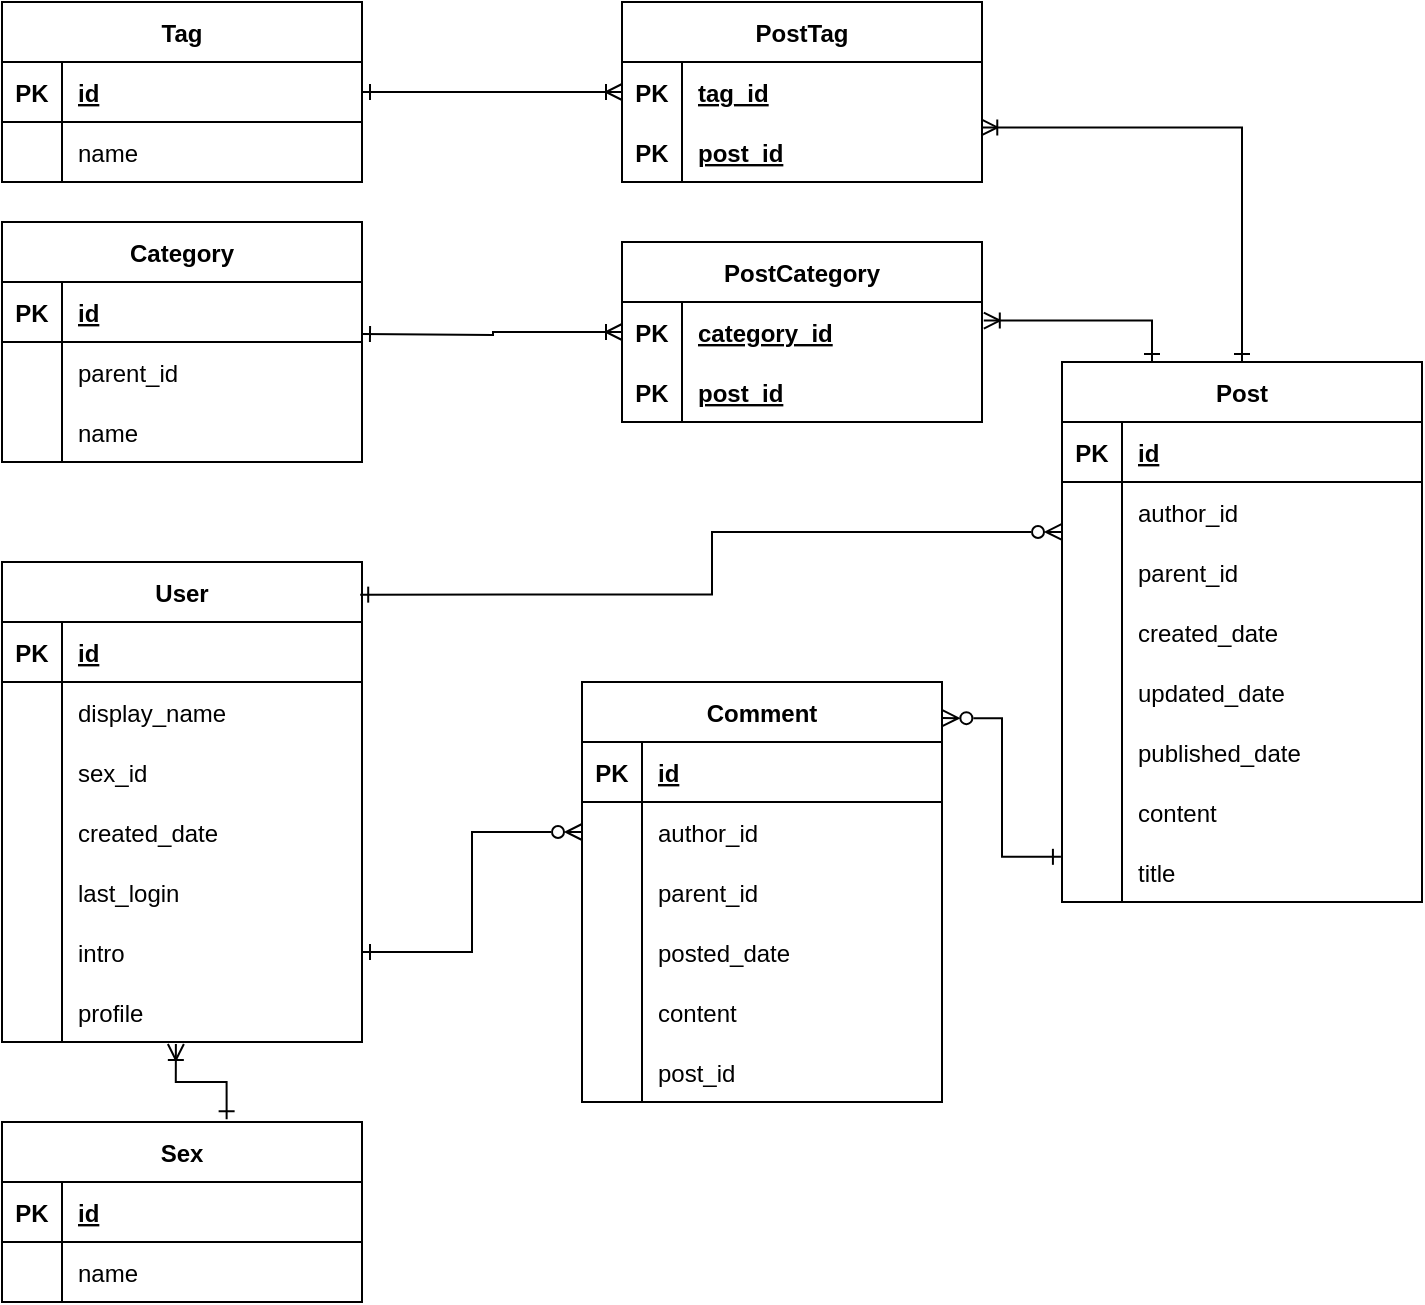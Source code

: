 <mxfile version="20.8.23" type="device"><diagram id="R2lEEEUBdFMjLlhIrx00" name="Page-1"><mxGraphModel dx="989" dy="531" grid="1" gridSize="10" guides="1" tooltips="1" connect="1" arrows="1" fold="1" page="1" pageScale="1" pageWidth="850" pageHeight="1100" math="0" shadow="0" extFonts="Permanent Marker^https://fonts.googleapis.com/css?family=Permanent+Marker"><root><mxCell id="0"/><mxCell id="1" parent="0"/><mxCell id="n0wSRsj2LzwgYbTyOj34-1" value="User" style="shape=table;startSize=30;container=1;collapsible=1;childLayout=tableLayout;fixedRows=1;rowLines=0;fontStyle=1;align=center;resizeLast=1;" parent="1" vertex="1"><mxGeometry x="60" y="420" width="180" height="240" as="geometry"/></mxCell><mxCell id="n0wSRsj2LzwgYbTyOj34-2" value="" style="shape=tableRow;horizontal=0;startSize=0;swimlaneHead=0;swimlaneBody=0;fillColor=none;collapsible=0;dropTarget=0;points=[[0,0.5],[1,0.5]];portConstraint=eastwest;top=0;left=0;right=0;bottom=1;" parent="n0wSRsj2LzwgYbTyOj34-1" vertex="1"><mxGeometry y="30" width="180" height="30" as="geometry"/></mxCell><mxCell id="n0wSRsj2LzwgYbTyOj34-3" value="PK" style="shape=partialRectangle;connectable=0;fillColor=none;top=0;left=0;bottom=0;right=0;fontStyle=1;overflow=hidden;" parent="n0wSRsj2LzwgYbTyOj34-2" vertex="1"><mxGeometry width="30" height="30" as="geometry"><mxRectangle width="30" height="30" as="alternateBounds"/></mxGeometry></mxCell><mxCell id="n0wSRsj2LzwgYbTyOj34-4" value="id" style="shape=partialRectangle;connectable=0;fillColor=none;top=0;left=0;bottom=0;right=0;align=left;spacingLeft=6;fontStyle=5;overflow=hidden;" parent="n0wSRsj2LzwgYbTyOj34-2" vertex="1"><mxGeometry x="30" width="150" height="30" as="geometry"><mxRectangle width="150" height="30" as="alternateBounds"/></mxGeometry></mxCell><mxCell id="n0wSRsj2LzwgYbTyOj34-5" value="" style="shape=tableRow;horizontal=0;startSize=0;swimlaneHead=0;swimlaneBody=0;fillColor=none;collapsible=0;dropTarget=0;points=[[0,0.5],[1,0.5]];portConstraint=eastwest;top=0;left=0;right=0;bottom=0;" parent="n0wSRsj2LzwgYbTyOj34-1" vertex="1"><mxGeometry y="60" width="180" height="30" as="geometry"/></mxCell><mxCell id="n0wSRsj2LzwgYbTyOj34-6" value="" style="shape=partialRectangle;connectable=0;fillColor=none;top=0;left=0;bottom=0;right=0;editable=1;overflow=hidden;" parent="n0wSRsj2LzwgYbTyOj34-5" vertex="1"><mxGeometry width="30" height="30" as="geometry"><mxRectangle width="30" height="30" as="alternateBounds"/></mxGeometry></mxCell><mxCell id="n0wSRsj2LzwgYbTyOj34-7" value="display_name" style="shape=partialRectangle;connectable=0;fillColor=none;top=0;left=0;bottom=0;right=0;align=left;spacingLeft=6;overflow=hidden;" parent="n0wSRsj2LzwgYbTyOj34-5" vertex="1"><mxGeometry x="30" width="150" height="30" as="geometry"><mxRectangle width="150" height="30" as="alternateBounds"/></mxGeometry></mxCell><mxCell id="n0wSRsj2LzwgYbTyOj34-8" value="" style="shape=tableRow;horizontal=0;startSize=0;swimlaneHead=0;swimlaneBody=0;fillColor=none;collapsible=0;dropTarget=0;points=[[0,0.5],[1,0.5]];portConstraint=eastwest;top=0;left=0;right=0;bottom=0;" parent="n0wSRsj2LzwgYbTyOj34-1" vertex="1"><mxGeometry y="90" width="180" height="30" as="geometry"/></mxCell><mxCell id="n0wSRsj2LzwgYbTyOj34-9" value="" style="shape=partialRectangle;connectable=0;fillColor=none;top=0;left=0;bottom=0;right=0;editable=1;overflow=hidden;" parent="n0wSRsj2LzwgYbTyOj34-8" vertex="1"><mxGeometry width="30" height="30" as="geometry"><mxRectangle width="30" height="30" as="alternateBounds"/></mxGeometry></mxCell><mxCell id="n0wSRsj2LzwgYbTyOj34-10" value="sex_id" style="shape=partialRectangle;connectable=0;fillColor=none;top=0;left=0;bottom=0;right=0;align=left;spacingLeft=6;overflow=hidden;" parent="n0wSRsj2LzwgYbTyOj34-8" vertex="1"><mxGeometry x="30" width="150" height="30" as="geometry"><mxRectangle width="150" height="30" as="alternateBounds"/></mxGeometry></mxCell><mxCell id="n0wSRsj2LzwgYbTyOj34-11" value="" style="shape=tableRow;horizontal=0;startSize=0;swimlaneHead=0;swimlaneBody=0;fillColor=none;collapsible=0;dropTarget=0;points=[[0,0.5],[1,0.5]];portConstraint=eastwest;top=0;left=0;right=0;bottom=0;" parent="n0wSRsj2LzwgYbTyOj34-1" vertex="1"><mxGeometry y="120" width="180" height="30" as="geometry"/></mxCell><mxCell id="n0wSRsj2LzwgYbTyOj34-12" value="" style="shape=partialRectangle;connectable=0;fillColor=none;top=0;left=0;bottom=0;right=0;editable=1;overflow=hidden;" parent="n0wSRsj2LzwgYbTyOj34-11" vertex="1"><mxGeometry width="30" height="30" as="geometry"><mxRectangle width="30" height="30" as="alternateBounds"/></mxGeometry></mxCell><mxCell id="n0wSRsj2LzwgYbTyOj34-13" value="created_date" style="shape=partialRectangle;connectable=0;fillColor=none;top=0;left=0;bottom=0;right=0;align=left;spacingLeft=6;overflow=hidden;" parent="n0wSRsj2LzwgYbTyOj34-11" vertex="1"><mxGeometry x="30" width="150" height="30" as="geometry"><mxRectangle width="150" height="30" as="alternateBounds"/></mxGeometry></mxCell><mxCell id="n0wSRsj2LzwgYbTyOj34-14" style="shape=tableRow;horizontal=0;startSize=0;swimlaneHead=0;swimlaneBody=0;fillColor=none;collapsible=0;dropTarget=0;points=[[0,0.5],[1,0.5]];portConstraint=eastwest;top=0;left=0;right=0;bottom=0;" parent="n0wSRsj2LzwgYbTyOj34-1" vertex="1"><mxGeometry y="150" width="180" height="30" as="geometry"/></mxCell><mxCell id="n0wSRsj2LzwgYbTyOj34-15" style="shape=partialRectangle;connectable=0;fillColor=none;top=0;left=0;bottom=0;right=0;editable=1;overflow=hidden;" parent="n0wSRsj2LzwgYbTyOj34-14" vertex="1"><mxGeometry width="30" height="30" as="geometry"><mxRectangle width="30" height="30" as="alternateBounds"/></mxGeometry></mxCell><mxCell id="n0wSRsj2LzwgYbTyOj34-16" value="last_login" style="shape=partialRectangle;connectable=0;fillColor=none;top=0;left=0;bottom=0;right=0;align=left;spacingLeft=6;overflow=hidden;" parent="n0wSRsj2LzwgYbTyOj34-14" vertex="1"><mxGeometry x="30" width="150" height="30" as="geometry"><mxRectangle width="150" height="30" as="alternateBounds"/></mxGeometry></mxCell><mxCell id="n0wSRsj2LzwgYbTyOj34-17" style="shape=tableRow;horizontal=0;startSize=0;swimlaneHead=0;swimlaneBody=0;fillColor=none;collapsible=0;dropTarget=0;points=[[0,0.5],[1,0.5]];portConstraint=eastwest;top=0;left=0;right=0;bottom=0;" parent="n0wSRsj2LzwgYbTyOj34-1" vertex="1"><mxGeometry y="180" width="180" height="30" as="geometry"/></mxCell><mxCell id="n0wSRsj2LzwgYbTyOj34-18" style="shape=partialRectangle;connectable=0;fillColor=none;top=0;left=0;bottom=0;right=0;editable=1;overflow=hidden;" parent="n0wSRsj2LzwgYbTyOj34-17" vertex="1"><mxGeometry width="30" height="30" as="geometry"><mxRectangle width="30" height="30" as="alternateBounds"/></mxGeometry></mxCell><mxCell id="n0wSRsj2LzwgYbTyOj34-19" value="intro  " style="shape=partialRectangle;connectable=0;fillColor=none;top=0;left=0;bottom=0;right=0;align=left;spacingLeft=6;overflow=hidden;" parent="n0wSRsj2LzwgYbTyOj34-17" vertex="1"><mxGeometry x="30" width="150" height="30" as="geometry"><mxRectangle width="150" height="30" as="alternateBounds"/></mxGeometry></mxCell><mxCell id="n0wSRsj2LzwgYbTyOj34-20" style="shape=tableRow;horizontal=0;startSize=0;swimlaneHead=0;swimlaneBody=0;fillColor=none;collapsible=0;dropTarget=0;points=[[0,0.5],[1,0.5]];portConstraint=eastwest;top=0;left=0;right=0;bottom=0;" parent="n0wSRsj2LzwgYbTyOj34-1" vertex="1"><mxGeometry y="210" width="180" height="30" as="geometry"/></mxCell><mxCell id="n0wSRsj2LzwgYbTyOj34-21" style="shape=partialRectangle;connectable=0;fillColor=none;top=0;left=0;bottom=0;right=0;editable=1;overflow=hidden;" parent="n0wSRsj2LzwgYbTyOj34-20" vertex="1"><mxGeometry width="30" height="30" as="geometry"><mxRectangle width="30" height="30" as="alternateBounds"/></mxGeometry></mxCell><mxCell id="n0wSRsj2LzwgYbTyOj34-22" value="profile" style="shape=partialRectangle;connectable=0;fillColor=none;top=0;left=0;bottom=0;right=0;align=left;spacingLeft=6;overflow=hidden;" parent="n0wSRsj2LzwgYbTyOj34-20" vertex="1"><mxGeometry x="30" width="150" height="30" as="geometry"><mxRectangle width="150" height="30" as="alternateBounds"/></mxGeometry></mxCell><mxCell id="n0wSRsj2LzwgYbTyOj34-23" value="Post" style="shape=table;startSize=30;container=1;collapsible=1;childLayout=tableLayout;fixedRows=1;rowLines=0;fontStyle=1;align=center;resizeLast=1;" parent="1" vertex="1"><mxGeometry x="590" y="320" width="180" height="270" as="geometry"><mxRectangle x="580" y="295" width="70" height="30" as="alternateBounds"/></mxGeometry></mxCell><mxCell id="n0wSRsj2LzwgYbTyOj34-24" value="" style="shape=tableRow;horizontal=0;startSize=0;swimlaneHead=0;swimlaneBody=0;fillColor=none;collapsible=0;dropTarget=0;points=[[0,0.5],[1,0.5]];portConstraint=eastwest;top=0;left=0;right=0;bottom=1;" parent="n0wSRsj2LzwgYbTyOj34-23" vertex="1"><mxGeometry y="30" width="180" height="30" as="geometry"/></mxCell><mxCell id="n0wSRsj2LzwgYbTyOj34-25" value="PK" style="shape=partialRectangle;connectable=0;fillColor=none;top=0;left=0;bottom=0;right=0;fontStyle=1;overflow=hidden;" parent="n0wSRsj2LzwgYbTyOj34-24" vertex="1"><mxGeometry width="30" height="30" as="geometry"><mxRectangle width="30" height="30" as="alternateBounds"/></mxGeometry></mxCell><mxCell id="n0wSRsj2LzwgYbTyOj34-26" value="id" style="shape=partialRectangle;connectable=0;fillColor=none;top=0;left=0;bottom=0;right=0;align=left;spacingLeft=6;fontStyle=5;overflow=hidden;" parent="n0wSRsj2LzwgYbTyOj34-24" vertex="1"><mxGeometry x="30" width="150" height="30" as="geometry"><mxRectangle width="150" height="30" as="alternateBounds"/></mxGeometry></mxCell><mxCell id="n0wSRsj2LzwgYbTyOj34-27" value="" style="shape=tableRow;horizontal=0;startSize=0;swimlaneHead=0;swimlaneBody=0;fillColor=none;collapsible=0;dropTarget=0;points=[[0,0.5],[1,0.5]];portConstraint=eastwest;top=0;left=0;right=0;bottom=0;" parent="n0wSRsj2LzwgYbTyOj34-23" vertex="1"><mxGeometry y="60" width="180" height="30" as="geometry"/></mxCell><mxCell id="n0wSRsj2LzwgYbTyOj34-28" value="" style="shape=partialRectangle;connectable=0;fillColor=none;top=0;left=0;bottom=0;right=0;editable=1;overflow=hidden;" parent="n0wSRsj2LzwgYbTyOj34-27" vertex="1"><mxGeometry width="30" height="30" as="geometry"><mxRectangle width="30" height="30" as="alternateBounds"/></mxGeometry></mxCell><mxCell id="n0wSRsj2LzwgYbTyOj34-29" value="author_id" style="shape=partialRectangle;connectable=0;fillColor=none;top=0;left=0;bottom=0;right=0;align=left;spacingLeft=6;overflow=hidden;" parent="n0wSRsj2LzwgYbTyOj34-27" vertex="1"><mxGeometry x="30" width="150" height="30" as="geometry"><mxRectangle width="150" height="30" as="alternateBounds"/></mxGeometry></mxCell><mxCell id="n0wSRsj2LzwgYbTyOj34-30" value="" style="shape=tableRow;horizontal=0;startSize=0;swimlaneHead=0;swimlaneBody=0;fillColor=none;collapsible=0;dropTarget=0;points=[[0,0.5],[1,0.5]];portConstraint=eastwest;top=0;left=0;right=0;bottom=0;" parent="n0wSRsj2LzwgYbTyOj34-23" vertex="1"><mxGeometry y="90" width="180" height="30" as="geometry"/></mxCell><mxCell id="n0wSRsj2LzwgYbTyOj34-31" value="" style="shape=partialRectangle;connectable=0;fillColor=none;top=0;left=0;bottom=0;right=0;editable=1;overflow=hidden;" parent="n0wSRsj2LzwgYbTyOj34-30" vertex="1"><mxGeometry width="30" height="30" as="geometry"><mxRectangle width="30" height="30" as="alternateBounds"/></mxGeometry></mxCell><mxCell id="n0wSRsj2LzwgYbTyOj34-32" value="parent_id" style="shape=partialRectangle;connectable=0;fillColor=none;top=0;left=0;bottom=0;right=0;align=left;spacingLeft=6;overflow=hidden;" parent="n0wSRsj2LzwgYbTyOj34-30" vertex="1"><mxGeometry x="30" width="150" height="30" as="geometry"><mxRectangle width="150" height="30" as="alternateBounds"/></mxGeometry></mxCell><mxCell id="n0wSRsj2LzwgYbTyOj34-33" value="" style="shape=tableRow;horizontal=0;startSize=0;swimlaneHead=0;swimlaneBody=0;fillColor=none;collapsible=0;dropTarget=0;points=[[0,0.5],[1,0.5]];portConstraint=eastwest;top=0;left=0;right=0;bottom=0;" parent="n0wSRsj2LzwgYbTyOj34-23" vertex="1"><mxGeometry y="120" width="180" height="30" as="geometry"/></mxCell><mxCell id="n0wSRsj2LzwgYbTyOj34-34" value="" style="shape=partialRectangle;connectable=0;fillColor=none;top=0;left=0;bottom=0;right=0;editable=1;overflow=hidden;" parent="n0wSRsj2LzwgYbTyOj34-33" vertex="1"><mxGeometry width="30" height="30" as="geometry"><mxRectangle width="30" height="30" as="alternateBounds"/></mxGeometry></mxCell><mxCell id="n0wSRsj2LzwgYbTyOj34-35" value="created_date" style="shape=partialRectangle;connectable=0;fillColor=none;top=0;left=0;bottom=0;right=0;align=left;spacingLeft=6;overflow=hidden;" parent="n0wSRsj2LzwgYbTyOj34-33" vertex="1"><mxGeometry x="30" width="150" height="30" as="geometry"><mxRectangle width="150" height="30" as="alternateBounds"/></mxGeometry></mxCell><mxCell id="n0wSRsj2LzwgYbTyOj34-36" style="shape=tableRow;horizontal=0;startSize=0;swimlaneHead=0;swimlaneBody=0;fillColor=none;collapsible=0;dropTarget=0;points=[[0,0.5],[1,0.5]];portConstraint=eastwest;top=0;left=0;right=0;bottom=0;" parent="n0wSRsj2LzwgYbTyOj34-23" vertex="1"><mxGeometry y="150" width="180" height="30" as="geometry"/></mxCell><mxCell id="n0wSRsj2LzwgYbTyOj34-37" style="shape=partialRectangle;connectable=0;fillColor=none;top=0;left=0;bottom=0;right=0;editable=1;overflow=hidden;" parent="n0wSRsj2LzwgYbTyOj34-36" vertex="1"><mxGeometry width="30" height="30" as="geometry"><mxRectangle width="30" height="30" as="alternateBounds"/></mxGeometry></mxCell><mxCell id="n0wSRsj2LzwgYbTyOj34-38" value="updated_date" style="shape=partialRectangle;connectable=0;fillColor=none;top=0;left=0;bottom=0;right=0;align=left;spacingLeft=6;overflow=hidden;" parent="n0wSRsj2LzwgYbTyOj34-36" vertex="1"><mxGeometry x="30" width="150" height="30" as="geometry"><mxRectangle width="150" height="30" as="alternateBounds"/></mxGeometry></mxCell><mxCell id="n0wSRsj2LzwgYbTyOj34-39" style="shape=tableRow;horizontal=0;startSize=0;swimlaneHead=0;swimlaneBody=0;fillColor=none;collapsible=0;dropTarget=0;points=[[0,0.5],[1,0.5]];portConstraint=eastwest;top=0;left=0;right=0;bottom=0;" parent="n0wSRsj2LzwgYbTyOj34-23" vertex="1"><mxGeometry y="180" width="180" height="30" as="geometry"/></mxCell><mxCell id="n0wSRsj2LzwgYbTyOj34-40" style="shape=partialRectangle;connectable=0;fillColor=none;top=0;left=0;bottom=0;right=0;editable=1;overflow=hidden;" parent="n0wSRsj2LzwgYbTyOj34-39" vertex="1"><mxGeometry width="30" height="30" as="geometry"><mxRectangle width="30" height="30" as="alternateBounds"/></mxGeometry></mxCell><mxCell id="n0wSRsj2LzwgYbTyOj34-41" value="published_date" style="shape=partialRectangle;connectable=0;fillColor=none;top=0;left=0;bottom=0;right=0;align=left;spacingLeft=6;overflow=hidden;" parent="n0wSRsj2LzwgYbTyOj34-39" vertex="1"><mxGeometry x="30" width="150" height="30" as="geometry"><mxRectangle width="150" height="30" as="alternateBounds"/></mxGeometry></mxCell><mxCell id="n0wSRsj2LzwgYbTyOj34-42" style="shape=tableRow;horizontal=0;startSize=0;swimlaneHead=0;swimlaneBody=0;fillColor=none;collapsible=0;dropTarget=0;points=[[0,0.5],[1,0.5]];portConstraint=eastwest;top=0;left=0;right=0;bottom=0;" parent="n0wSRsj2LzwgYbTyOj34-23" vertex="1"><mxGeometry y="210" width="180" height="30" as="geometry"/></mxCell><mxCell id="n0wSRsj2LzwgYbTyOj34-43" style="shape=partialRectangle;connectable=0;fillColor=none;top=0;left=0;bottom=0;right=0;editable=1;overflow=hidden;" parent="n0wSRsj2LzwgYbTyOj34-42" vertex="1"><mxGeometry width="30" height="30" as="geometry"><mxRectangle width="30" height="30" as="alternateBounds"/></mxGeometry></mxCell><mxCell id="n0wSRsj2LzwgYbTyOj34-44" value="content" style="shape=partialRectangle;connectable=0;fillColor=none;top=0;left=0;bottom=0;right=0;align=left;spacingLeft=6;overflow=hidden;" parent="n0wSRsj2LzwgYbTyOj34-42" vertex="1"><mxGeometry x="30" width="150" height="30" as="geometry"><mxRectangle width="150" height="30" as="alternateBounds"/></mxGeometry></mxCell><mxCell id="n0wSRsj2LzwgYbTyOj34-45" style="shape=tableRow;horizontal=0;startSize=0;swimlaneHead=0;swimlaneBody=0;fillColor=none;collapsible=0;dropTarget=0;points=[[0,0.5],[1,0.5]];portConstraint=eastwest;top=0;left=0;right=0;bottom=0;" parent="n0wSRsj2LzwgYbTyOj34-23" vertex="1"><mxGeometry y="240" width="180" height="30" as="geometry"/></mxCell><mxCell id="n0wSRsj2LzwgYbTyOj34-46" style="shape=partialRectangle;connectable=0;fillColor=none;top=0;left=0;bottom=0;right=0;editable=1;overflow=hidden;" parent="n0wSRsj2LzwgYbTyOj34-45" vertex="1"><mxGeometry width="30" height="30" as="geometry"><mxRectangle width="30" height="30" as="alternateBounds"/></mxGeometry></mxCell><mxCell id="n0wSRsj2LzwgYbTyOj34-47" value="title" style="shape=partialRectangle;connectable=0;fillColor=none;top=0;left=0;bottom=0;right=0;align=left;spacingLeft=6;overflow=hidden;" parent="n0wSRsj2LzwgYbTyOj34-45" vertex="1"><mxGeometry x="30" width="150" height="30" as="geometry"><mxRectangle width="150" height="30" as="alternateBounds"/></mxGeometry></mxCell><mxCell id="n0wSRsj2LzwgYbTyOj34-48" value="Comment" style="shape=table;startSize=30;container=1;collapsible=1;childLayout=tableLayout;fixedRows=1;rowLines=0;fontStyle=1;align=center;resizeLast=1;" parent="1" vertex="1"><mxGeometry x="350" y="480" width="180" height="210" as="geometry"/></mxCell><mxCell id="n0wSRsj2LzwgYbTyOj34-49" value="" style="shape=tableRow;horizontal=0;startSize=0;swimlaneHead=0;swimlaneBody=0;fillColor=none;collapsible=0;dropTarget=0;points=[[0,0.5],[1,0.5]];portConstraint=eastwest;top=0;left=0;right=0;bottom=1;" parent="n0wSRsj2LzwgYbTyOj34-48" vertex="1"><mxGeometry y="30" width="180" height="30" as="geometry"/></mxCell><mxCell id="n0wSRsj2LzwgYbTyOj34-50" value="PK" style="shape=partialRectangle;connectable=0;fillColor=none;top=0;left=0;bottom=0;right=0;fontStyle=1;overflow=hidden;" parent="n0wSRsj2LzwgYbTyOj34-49" vertex="1"><mxGeometry width="30" height="30" as="geometry"><mxRectangle width="30" height="30" as="alternateBounds"/></mxGeometry></mxCell><mxCell id="n0wSRsj2LzwgYbTyOj34-51" value="id" style="shape=partialRectangle;connectable=0;fillColor=none;top=0;left=0;bottom=0;right=0;align=left;spacingLeft=6;fontStyle=5;overflow=hidden;" parent="n0wSRsj2LzwgYbTyOj34-49" vertex="1"><mxGeometry x="30" width="150" height="30" as="geometry"><mxRectangle width="150" height="30" as="alternateBounds"/></mxGeometry></mxCell><mxCell id="n0wSRsj2LzwgYbTyOj34-52" value="" style="shape=tableRow;horizontal=0;startSize=0;swimlaneHead=0;swimlaneBody=0;fillColor=none;collapsible=0;dropTarget=0;points=[[0,0.5],[1,0.5]];portConstraint=eastwest;top=0;left=0;right=0;bottom=0;" parent="n0wSRsj2LzwgYbTyOj34-48" vertex="1"><mxGeometry y="60" width="180" height="30" as="geometry"/></mxCell><mxCell id="n0wSRsj2LzwgYbTyOj34-53" value="" style="shape=partialRectangle;connectable=0;fillColor=none;top=0;left=0;bottom=0;right=0;editable=1;overflow=hidden;" parent="n0wSRsj2LzwgYbTyOj34-52" vertex="1"><mxGeometry width="30" height="30" as="geometry"><mxRectangle width="30" height="30" as="alternateBounds"/></mxGeometry></mxCell><mxCell id="n0wSRsj2LzwgYbTyOj34-54" value="author_id" style="shape=partialRectangle;connectable=0;fillColor=none;top=0;left=0;bottom=0;right=0;align=left;spacingLeft=6;overflow=hidden;" parent="n0wSRsj2LzwgYbTyOj34-52" vertex="1"><mxGeometry x="30" width="150" height="30" as="geometry"><mxRectangle width="150" height="30" as="alternateBounds"/></mxGeometry></mxCell><mxCell id="n0wSRsj2LzwgYbTyOj34-55" value="" style="shape=tableRow;horizontal=0;startSize=0;swimlaneHead=0;swimlaneBody=0;fillColor=none;collapsible=0;dropTarget=0;points=[[0,0.5],[1,0.5]];portConstraint=eastwest;top=0;left=0;right=0;bottom=0;" parent="n0wSRsj2LzwgYbTyOj34-48" vertex="1"><mxGeometry y="90" width="180" height="30" as="geometry"/></mxCell><mxCell id="n0wSRsj2LzwgYbTyOj34-56" value="" style="shape=partialRectangle;connectable=0;fillColor=none;top=0;left=0;bottom=0;right=0;editable=1;overflow=hidden;" parent="n0wSRsj2LzwgYbTyOj34-55" vertex="1"><mxGeometry width="30" height="30" as="geometry"><mxRectangle width="30" height="30" as="alternateBounds"/></mxGeometry></mxCell><mxCell id="n0wSRsj2LzwgYbTyOj34-57" value="parent_id" style="shape=partialRectangle;connectable=0;fillColor=none;top=0;left=0;bottom=0;right=0;align=left;spacingLeft=6;overflow=hidden;" parent="n0wSRsj2LzwgYbTyOj34-55" vertex="1"><mxGeometry x="30" width="150" height="30" as="geometry"><mxRectangle width="150" height="30" as="alternateBounds"/></mxGeometry></mxCell><mxCell id="n0wSRsj2LzwgYbTyOj34-58" value="" style="shape=tableRow;horizontal=0;startSize=0;swimlaneHead=0;swimlaneBody=0;fillColor=none;collapsible=0;dropTarget=0;points=[[0,0.5],[1,0.5]];portConstraint=eastwest;top=0;left=0;right=0;bottom=0;" parent="n0wSRsj2LzwgYbTyOj34-48" vertex="1"><mxGeometry y="120" width="180" height="30" as="geometry"/></mxCell><mxCell id="n0wSRsj2LzwgYbTyOj34-59" value="" style="shape=partialRectangle;connectable=0;fillColor=none;top=0;left=0;bottom=0;right=0;editable=1;overflow=hidden;" parent="n0wSRsj2LzwgYbTyOj34-58" vertex="1"><mxGeometry width="30" height="30" as="geometry"><mxRectangle width="30" height="30" as="alternateBounds"/></mxGeometry></mxCell><mxCell id="n0wSRsj2LzwgYbTyOj34-60" value="posted_date" style="shape=partialRectangle;connectable=0;fillColor=none;top=0;left=0;bottom=0;right=0;align=left;spacingLeft=6;overflow=hidden;" parent="n0wSRsj2LzwgYbTyOj34-58" vertex="1"><mxGeometry x="30" width="150" height="30" as="geometry"><mxRectangle width="150" height="30" as="alternateBounds"/></mxGeometry></mxCell><mxCell id="n0wSRsj2LzwgYbTyOj34-61" style="shape=tableRow;horizontal=0;startSize=0;swimlaneHead=0;swimlaneBody=0;fillColor=none;collapsible=0;dropTarget=0;points=[[0,0.5],[1,0.5]];portConstraint=eastwest;top=0;left=0;right=0;bottom=0;" parent="n0wSRsj2LzwgYbTyOj34-48" vertex="1"><mxGeometry y="150" width="180" height="30" as="geometry"/></mxCell><mxCell id="n0wSRsj2LzwgYbTyOj34-62" style="shape=partialRectangle;connectable=0;fillColor=none;top=0;left=0;bottom=0;right=0;editable=1;overflow=hidden;" parent="n0wSRsj2LzwgYbTyOj34-61" vertex="1"><mxGeometry width="30" height="30" as="geometry"><mxRectangle width="30" height="30" as="alternateBounds"/></mxGeometry></mxCell><mxCell id="n0wSRsj2LzwgYbTyOj34-63" value="content" style="shape=partialRectangle;connectable=0;fillColor=none;top=0;left=0;bottom=0;right=0;align=left;spacingLeft=6;overflow=hidden;" parent="n0wSRsj2LzwgYbTyOj34-61" vertex="1"><mxGeometry x="30" width="150" height="30" as="geometry"><mxRectangle width="150" height="30" as="alternateBounds"/></mxGeometry></mxCell><mxCell id="0Qwwaf90C60_youekchp-25" style="shape=tableRow;horizontal=0;startSize=0;swimlaneHead=0;swimlaneBody=0;fillColor=none;collapsible=0;dropTarget=0;points=[[0,0.5],[1,0.5]];portConstraint=eastwest;top=0;left=0;right=0;bottom=0;" vertex="1" parent="n0wSRsj2LzwgYbTyOj34-48"><mxGeometry y="180" width="180" height="30" as="geometry"/></mxCell><mxCell id="0Qwwaf90C60_youekchp-26" style="shape=partialRectangle;connectable=0;fillColor=none;top=0;left=0;bottom=0;right=0;editable=1;overflow=hidden;" vertex="1" parent="0Qwwaf90C60_youekchp-25"><mxGeometry width="30" height="30" as="geometry"><mxRectangle width="30" height="30" as="alternateBounds"/></mxGeometry></mxCell><mxCell id="0Qwwaf90C60_youekchp-27" value="post_id" style="shape=partialRectangle;connectable=0;fillColor=none;top=0;left=0;bottom=0;right=0;align=left;spacingLeft=6;overflow=hidden;" vertex="1" parent="0Qwwaf90C60_youekchp-25"><mxGeometry x="30" width="150" height="30" as="geometry"><mxRectangle width="150" height="30" as="alternateBounds"/></mxGeometry></mxCell><mxCell id="n0wSRsj2LzwgYbTyOj34-64" value="Category" style="shape=table;startSize=30;container=1;collapsible=1;childLayout=tableLayout;fixedRows=1;rowLines=0;fontStyle=1;align=center;resizeLast=1;" parent="1" vertex="1"><mxGeometry x="60" y="250" width="180" height="120" as="geometry"/></mxCell><mxCell id="n0wSRsj2LzwgYbTyOj34-65" value="" style="shape=tableRow;horizontal=0;startSize=0;swimlaneHead=0;swimlaneBody=0;fillColor=none;collapsible=0;dropTarget=0;points=[[0,0.5],[1,0.5]];portConstraint=eastwest;top=0;left=0;right=0;bottom=1;" parent="n0wSRsj2LzwgYbTyOj34-64" vertex="1"><mxGeometry y="30" width="180" height="30" as="geometry"/></mxCell><mxCell id="n0wSRsj2LzwgYbTyOj34-66" value="PK" style="shape=partialRectangle;connectable=0;fillColor=none;top=0;left=0;bottom=0;right=0;fontStyle=1;overflow=hidden;" parent="n0wSRsj2LzwgYbTyOj34-65" vertex="1"><mxGeometry width="30" height="30" as="geometry"><mxRectangle width="30" height="30" as="alternateBounds"/></mxGeometry></mxCell><mxCell id="n0wSRsj2LzwgYbTyOj34-67" value="id" style="shape=partialRectangle;connectable=0;fillColor=none;top=0;left=0;bottom=0;right=0;align=left;spacingLeft=6;fontStyle=5;overflow=hidden;" parent="n0wSRsj2LzwgYbTyOj34-65" vertex="1"><mxGeometry x="30" width="150" height="30" as="geometry"><mxRectangle width="150" height="30" as="alternateBounds"/></mxGeometry></mxCell><mxCell id="n0wSRsj2LzwgYbTyOj34-68" value="" style="shape=tableRow;horizontal=0;startSize=0;swimlaneHead=0;swimlaneBody=0;fillColor=none;collapsible=0;dropTarget=0;points=[[0,0.5],[1,0.5]];portConstraint=eastwest;top=0;left=0;right=0;bottom=0;" parent="n0wSRsj2LzwgYbTyOj34-64" vertex="1"><mxGeometry y="60" width="180" height="30" as="geometry"/></mxCell><mxCell id="n0wSRsj2LzwgYbTyOj34-69" value="" style="shape=partialRectangle;connectable=0;fillColor=none;top=0;left=0;bottom=0;right=0;editable=1;overflow=hidden;" parent="n0wSRsj2LzwgYbTyOj34-68" vertex="1"><mxGeometry width="30" height="30" as="geometry"><mxRectangle width="30" height="30" as="alternateBounds"/></mxGeometry></mxCell><mxCell id="n0wSRsj2LzwgYbTyOj34-70" value="parent_id" style="shape=partialRectangle;connectable=0;fillColor=none;top=0;left=0;bottom=0;right=0;align=left;spacingLeft=6;overflow=hidden;" parent="n0wSRsj2LzwgYbTyOj34-68" vertex="1"><mxGeometry x="30" width="150" height="30" as="geometry"><mxRectangle width="150" height="30" as="alternateBounds"/></mxGeometry></mxCell><mxCell id="n0wSRsj2LzwgYbTyOj34-71" value="" style="shape=tableRow;horizontal=0;startSize=0;swimlaneHead=0;swimlaneBody=0;fillColor=none;collapsible=0;dropTarget=0;points=[[0,0.5],[1,0.5]];portConstraint=eastwest;top=0;left=0;right=0;bottom=0;" parent="n0wSRsj2LzwgYbTyOj34-64" vertex="1"><mxGeometry y="90" width="180" height="30" as="geometry"/></mxCell><mxCell id="n0wSRsj2LzwgYbTyOj34-72" value="" style="shape=partialRectangle;connectable=0;fillColor=none;top=0;left=0;bottom=0;right=0;editable=1;overflow=hidden;" parent="n0wSRsj2LzwgYbTyOj34-71" vertex="1"><mxGeometry width="30" height="30" as="geometry"><mxRectangle width="30" height="30" as="alternateBounds"/></mxGeometry></mxCell><mxCell id="n0wSRsj2LzwgYbTyOj34-73" value="name" style="shape=partialRectangle;connectable=0;fillColor=none;top=0;left=0;bottom=0;right=0;align=left;spacingLeft=6;overflow=hidden;" parent="n0wSRsj2LzwgYbTyOj34-71" vertex="1"><mxGeometry x="30" width="150" height="30" as="geometry"><mxRectangle width="150" height="30" as="alternateBounds"/></mxGeometry></mxCell><mxCell id="n0wSRsj2LzwgYbTyOj34-74" value="Tag" style="shape=table;startSize=30;container=1;collapsible=1;childLayout=tableLayout;fixedRows=1;rowLines=0;fontStyle=1;align=center;resizeLast=1;" parent="1" vertex="1"><mxGeometry x="60" y="140" width="180" height="90" as="geometry"/></mxCell><mxCell id="n0wSRsj2LzwgYbTyOj34-75" value="" style="shape=tableRow;horizontal=0;startSize=0;swimlaneHead=0;swimlaneBody=0;fillColor=none;collapsible=0;dropTarget=0;points=[[0,0.5],[1,0.5]];portConstraint=eastwest;top=0;left=0;right=0;bottom=1;" parent="n0wSRsj2LzwgYbTyOj34-74" vertex="1"><mxGeometry y="30" width="180" height="30" as="geometry"/></mxCell><mxCell id="n0wSRsj2LzwgYbTyOj34-76" value="PK" style="shape=partialRectangle;connectable=0;fillColor=none;top=0;left=0;bottom=0;right=0;fontStyle=1;overflow=hidden;" parent="n0wSRsj2LzwgYbTyOj34-75" vertex="1"><mxGeometry width="30" height="30" as="geometry"><mxRectangle width="30" height="30" as="alternateBounds"/></mxGeometry></mxCell><mxCell id="n0wSRsj2LzwgYbTyOj34-77" value="id" style="shape=partialRectangle;connectable=0;fillColor=none;top=0;left=0;bottom=0;right=0;align=left;spacingLeft=6;fontStyle=5;overflow=hidden;" parent="n0wSRsj2LzwgYbTyOj34-75" vertex="1"><mxGeometry x="30" width="150" height="30" as="geometry"><mxRectangle width="150" height="30" as="alternateBounds"/></mxGeometry></mxCell><mxCell id="n0wSRsj2LzwgYbTyOj34-78" value="" style="shape=tableRow;horizontal=0;startSize=0;swimlaneHead=0;swimlaneBody=0;fillColor=none;collapsible=0;dropTarget=0;points=[[0,0.5],[1,0.5]];portConstraint=eastwest;top=0;left=0;right=0;bottom=0;" parent="n0wSRsj2LzwgYbTyOj34-74" vertex="1"><mxGeometry y="60" width="180" height="30" as="geometry"/></mxCell><mxCell id="n0wSRsj2LzwgYbTyOj34-79" value="" style="shape=partialRectangle;connectable=0;fillColor=none;top=0;left=0;bottom=0;right=0;editable=1;overflow=hidden;" parent="n0wSRsj2LzwgYbTyOj34-78" vertex="1"><mxGeometry width="30" height="30" as="geometry"><mxRectangle width="30" height="30" as="alternateBounds"/></mxGeometry></mxCell><mxCell id="n0wSRsj2LzwgYbTyOj34-80" value="name" style="shape=partialRectangle;connectable=0;fillColor=none;top=0;left=0;bottom=0;right=0;align=left;spacingLeft=6;overflow=hidden;" parent="n0wSRsj2LzwgYbTyOj34-78" vertex="1"><mxGeometry x="30" width="150" height="30" as="geometry"><mxRectangle width="150" height="30" as="alternateBounds"/></mxGeometry></mxCell><mxCell id="n0wSRsj2LzwgYbTyOj34-81" value="PostTag" style="shape=table;startSize=30;container=1;collapsible=1;childLayout=tableLayout;fixedRows=1;rowLines=0;fontStyle=1;align=center;resizeLast=1;" parent="1" vertex="1"><mxGeometry x="370" y="140" width="180" height="90" as="geometry"/></mxCell><mxCell id="n0wSRsj2LzwgYbTyOj34-82" value="" style="shape=tableRow;horizontal=0;startSize=0;swimlaneHead=0;swimlaneBody=0;fillColor=none;collapsible=0;dropTarget=0;points=[[0,0.5],[1,0.5]];portConstraint=eastwest;top=0;left=0;right=0;bottom=0;" parent="n0wSRsj2LzwgYbTyOj34-81" vertex="1"><mxGeometry y="30" width="180" height="30" as="geometry"/></mxCell><mxCell id="n0wSRsj2LzwgYbTyOj34-83" value="PK" style="shape=partialRectangle;connectable=0;fillColor=none;top=0;left=0;bottom=0;right=0;editable=1;overflow=hidden;fontStyle=1" parent="n0wSRsj2LzwgYbTyOj34-82" vertex="1"><mxGeometry width="30" height="30" as="geometry"><mxRectangle width="30" height="30" as="alternateBounds"/></mxGeometry></mxCell><mxCell id="n0wSRsj2LzwgYbTyOj34-84" value="tag_id" style="shape=partialRectangle;connectable=0;fillColor=none;top=0;left=0;bottom=0;right=0;align=left;spacingLeft=6;overflow=hidden;fontStyle=5" parent="n0wSRsj2LzwgYbTyOj34-82" vertex="1"><mxGeometry x="30" width="150" height="30" as="geometry"><mxRectangle width="150" height="30" as="alternateBounds"/></mxGeometry></mxCell><mxCell id="n0wSRsj2LzwgYbTyOj34-85" value="" style="shape=tableRow;horizontal=0;startSize=0;swimlaneHead=0;swimlaneBody=0;fillColor=none;collapsible=0;dropTarget=0;points=[[0,0.5],[1,0.5]];portConstraint=eastwest;top=0;left=0;right=0;bottom=0;" parent="n0wSRsj2LzwgYbTyOj34-81" vertex="1"><mxGeometry y="60" width="180" height="30" as="geometry"/></mxCell><mxCell id="n0wSRsj2LzwgYbTyOj34-86" value="PK" style="shape=partialRectangle;connectable=0;fillColor=none;top=0;left=0;bottom=0;right=0;editable=1;overflow=hidden;fontStyle=1" parent="n0wSRsj2LzwgYbTyOj34-85" vertex="1"><mxGeometry width="30" height="30" as="geometry"><mxRectangle width="30" height="30" as="alternateBounds"/></mxGeometry></mxCell><mxCell id="n0wSRsj2LzwgYbTyOj34-87" value="post_id" style="shape=partialRectangle;connectable=0;fillColor=none;top=0;left=0;bottom=0;right=0;align=left;spacingLeft=6;overflow=hidden;fontStyle=5" parent="n0wSRsj2LzwgYbTyOj34-85" vertex="1"><mxGeometry x="30" width="150" height="30" as="geometry"><mxRectangle width="150" height="30" as="alternateBounds"/></mxGeometry></mxCell><mxCell id="n0wSRsj2LzwgYbTyOj34-88" value="" style="endArrow=ERzeroToMany;html=1;rounded=0;exitX=0.995;exitY=0.068;exitDx=0;exitDy=0;entryX=0;entryY=0.833;entryDx=0;entryDy=0;entryPerimeter=0;edgeStyle=orthogonalEdgeStyle;startArrow=ERone;startFill=0;endFill=0;exitPerimeter=0;" parent="1" source="n0wSRsj2LzwgYbTyOj34-1" target="n0wSRsj2LzwgYbTyOj34-27" edge="1"><mxGeometry width="50" height="50" relative="1" as="geometry"><mxPoint x="420" y="450" as="sourcePoint"/><mxPoint x="470" y="400" as="targetPoint"/></mxGeometry></mxCell><mxCell id="n0wSRsj2LzwgYbTyOj34-89" value="" style="endArrow=ERone;html=1;rounded=0;exitX=1.001;exitY=0.086;exitDx=0;exitDy=0;entryX=-0.003;entryY=0.247;entryDx=0;entryDy=0;entryPerimeter=0;edgeStyle=orthogonalEdgeStyle;startArrow=ERzeroToMany;startFill=0;endFill=0;exitPerimeter=0;" parent="1" source="n0wSRsj2LzwgYbTyOj34-48" target="n0wSRsj2LzwgYbTyOj34-45" edge="1"><mxGeometry width="50" height="50" relative="1" as="geometry"><mxPoint x="410" y="405" as="sourcePoint"/><mxPoint x="600" y="415" as="targetPoint"/></mxGeometry></mxCell><mxCell id="n0wSRsj2LzwgYbTyOj34-90" value="" style="endArrow=ERone;html=1;rounded=0;exitX=0;exitY=0.5;exitDx=0;exitDy=0;edgeStyle=orthogonalEdgeStyle;startArrow=ERzeroToMany;startFill=0;endFill=0;" parent="1" source="n0wSRsj2LzwgYbTyOj34-52" target="n0wSRsj2LzwgYbTyOj34-17" edge="1"><mxGeometry width="50" height="50" relative="1" as="geometry"><mxPoint x="645" y="690" as="sourcePoint"/><mxPoint x="689" y="601" as="targetPoint"/></mxGeometry></mxCell><mxCell id="n0wSRsj2LzwgYbTyOj34-91" value="PostCategory" style="shape=table;startSize=30;container=1;collapsible=1;childLayout=tableLayout;fixedRows=1;rowLines=0;fontStyle=1;align=center;resizeLast=1;" parent="1" vertex="1"><mxGeometry x="370" y="260" width="180" height="90" as="geometry"/></mxCell><mxCell id="n0wSRsj2LzwgYbTyOj34-92" value="" style="shape=tableRow;horizontal=0;startSize=0;swimlaneHead=0;swimlaneBody=0;fillColor=none;collapsible=0;dropTarget=0;points=[[0,0.5],[1,0.5]];portConstraint=eastwest;top=0;left=0;right=0;bottom=0;" parent="n0wSRsj2LzwgYbTyOj34-91" vertex="1"><mxGeometry y="30" width="180" height="30" as="geometry"/></mxCell><mxCell id="n0wSRsj2LzwgYbTyOj34-93" value="PK" style="shape=partialRectangle;connectable=0;fillColor=none;top=0;left=0;bottom=0;right=0;editable=1;overflow=hidden;align=center;fontStyle=1" parent="n0wSRsj2LzwgYbTyOj34-92" vertex="1"><mxGeometry width="30" height="30" as="geometry"><mxRectangle width="30" height="30" as="alternateBounds"/></mxGeometry></mxCell><mxCell id="n0wSRsj2LzwgYbTyOj34-94" value="category_id" style="shape=partialRectangle;connectable=0;fillColor=none;top=0;left=0;bottom=0;right=0;align=left;spacingLeft=6;overflow=hidden;fontStyle=5" parent="n0wSRsj2LzwgYbTyOj34-92" vertex="1"><mxGeometry x="30" width="150" height="30" as="geometry"><mxRectangle width="150" height="30" as="alternateBounds"/></mxGeometry></mxCell><mxCell id="n0wSRsj2LzwgYbTyOj34-95" value="" style="shape=tableRow;horizontal=0;startSize=0;swimlaneHead=0;swimlaneBody=0;fillColor=none;collapsible=0;dropTarget=0;points=[[0,0.5],[1,0.5]];portConstraint=eastwest;top=0;left=0;right=0;bottom=0;" parent="n0wSRsj2LzwgYbTyOj34-91" vertex="1"><mxGeometry y="60" width="180" height="30" as="geometry"/></mxCell><mxCell id="n0wSRsj2LzwgYbTyOj34-96" value="PK" style="shape=partialRectangle;connectable=0;fillColor=none;top=0;left=0;bottom=0;right=0;editable=1;overflow=hidden;fontStyle=1" parent="n0wSRsj2LzwgYbTyOj34-95" vertex="1"><mxGeometry width="30" height="30" as="geometry"><mxRectangle width="30" height="30" as="alternateBounds"/></mxGeometry></mxCell><mxCell id="n0wSRsj2LzwgYbTyOj34-97" value="post_id" style="shape=partialRectangle;connectable=0;fillColor=none;top=0;left=0;bottom=0;right=0;align=left;spacingLeft=6;overflow=hidden;fontStyle=5" parent="n0wSRsj2LzwgYbTyOj34-95" vertex="1"><mxGeometry x="30" width="150" height="30" as="geometry"><mxRectangle width="150" height="30" as="alternateBounds"/></mxGeometry></mxCell><mxCell id="n0wSRsj2LzwgYbTyOj34-98" value="" style="endArrow=ERone;html=1;rounded=0;entryX=0.25;entryY=0;entryDx=0;entryDy=0;edgeStyle=orthogonalEdgeStyle;startArrow=ERoneToMany;startFill=0;endFill=0;exitX=1.005;exitY=0.309;exitDx=0;exitDy=0;exitPerimeter=0;" parent="1" source="n0wSRsj2LzwgYbTyOj34-92" target="n0wSRsj2LzwgYbTyOj34-23" edge="1"><mxGeometry width="50" height="50" relative="1" as="geometry"><mxPoint x="470" y="580" as="sourcePoint"/><mxPoint x="600" y="415" as="targetPoint"/></mxGeometry></mxCell><mxCell id="n0wSRsj2LzwgYbTyOj34-99" value="" style="endArrow=ERone;html=1;rounded=0;edgeStyle=orthogonalEdgeStyle;startArrow=ERoneToMany;startFill=0;endFill=0;" parent="1" source="n0wSRsj2LzwgYbTyOj34-92" edge="1"><mxGeometry width="50" height="50" relative="1" as="geometry"><mxPoint x="260" y="415" as="sourcePoint"/><mxPoint x="240" y="306" as="targetPoint"/></mxGeometry></mxCell><mxCell id="n0wSRsj2LzwgYbTyOj34-100" value="" style="endArrow=ERone;html=1;rounded=0;entryX=0.5;entryY=0;entryDx=0;entryDy=0;edgeStyle=orthogonalEdgeStyle;startArrow=ERoneToMany;startFill=0;endFill=0;exitX=0.998;exitY=0.09;exitDx=0;exitDy=0;exitPerimeter=0;" parent="1" source="n0wSRsj2LzwgYbTyOj34-85" target="n0wSRsj2LzwgYbTyOj34-23" edge="1"><mxGeometry width="50" height="50" relative="1" as="geometry"><mxPoint x="530" y="205" as="sourcePoint"/><mxPoint x="670" y="180" as="targetPoint"/></mxGeometry></mxCell><mxCell id="n0wSRsj2LzwgYbTyOj34-101" value="" style="endArrow=ERone;html=1;rounded=0;entryX=1;entryY=0.5;entryDx=0;entryDy=0;edgeStyle=orthogonalEdgeStyle;startArrow=ERoneToMany;startFill=0;endFill=0;exitX=0;exitY=0.5;exitDx=0;exitDy=0;" parent="1" source="n0wSRsj2LzwgYbTyOj34-82" target="n0wSRsj2LzwgYbTyOj34-75" edge="1"><mxGeometry width="50" height="50" relative="1" as="geometry"><mxPoint x="470" y="500" as="sourcePoint"/><mxPoint x="610" y="475" as="targetPoint"/></mxGeometry></mxCell><mxCell id="0Qwwaf90C60_youekchp-2" value="Sex" style="shape=table;startSize=30;container=1;collapsible=1;childLayout=tableLayout;fixedRows=1;rowLines=0;fontStyle=1;align=center;resizeLast=1;" vertex="1" parent="1"><mxGeometry x="60" y="700" width="180" height="90" as="geometry"/></mxCell><mxCell id="0Qwwaf90C60_youekchp-3" value="" style="shape=tableRow;horizontal=0;startSize=0;swimlaneHead=0;swimlaneBody=0;fillColor=none;collapsible=0;dropTarget=0;points=[[0,0.5],[1,0.5]];portConstraint=eastwest;top=0;left=0;right=0;bottom=1;" vertex="1" parent="0Qwwaf90C60_youekchp-2"><mxGeometry y="30" width="180" height="30" as="geometry"/></mxCell><mxCell id="0Qwwaf90C60_youekchp-4" value="PK" style="shape=partialRectangle;connectable=0;fillColor=none;top=0;left=0;bottom=0;right=0;fontStyle=1;overflow=hidden;" vertex="1" parent="0Qwwaf90C60_youekchp-3"><mxGeometry width="30" height="30" as="geometry"><mxRectangle width="30" height="30" as="alternateBounds"/></mxGeometry></mxCell><mxCell id="0Qwwaf90C60_youekchp-5" value="id" style="shape=partialRectangle;connectable=0;fillColor=none;top=0;left=0;bottom=0;right=0;align=left;spacingLeft=6;fontStyle=5;overflow=hidden;" vertex="1" parent="0Qwwaf90C60_youekchp-3"><mxGeometry x="30" width="150" height="30" as="geometry"><mxRectangle width="150" height="30" as="alternateBounds"/></mxGeometry></mxCell><mxCell id="0Qwwaf90C60_youekchp-6" value="" style="shape=tableRow;horizontal=0;startSize=0;swimlaneHead=0;swimlaneBody=0;fillColor=none;collapsible=0;dropTarget=0;points=[[0,0.5],[1,0.5]];portConstraint=eastwest;top=0;left=0;right=0;bottom=0;" vertex="1" parent="0Qwwaf90C60_youekchp-2"><mxGeometry y="60" width="180" height="30" as="geometry"/></mxCell><mxCell id="0Qwwaf90C60_youekchp-7" value="" style="shape=partialRectangle;connectable=0;fillColor=none;top=0;left=0;bottom=0;right=0;editable=1;overflow=hidden;" vertex="1" parent="0Qwwaf90C60_youekchp-6"><mxGeometry width="30" height="30" as="geometry"><mxRectangle width="30" height="30" as="alternateBounds"/></mxGeometry></mxCell><mxCell id="0Qwwaf90C60_youekchp-8" value="name" style="shape=partialRectangle;connectable=0;fillColor=none;top=0;left=0;bottom=0;right=0;align=left;spacingLeft=6;overflow=hidden;" vertex="1" parent="0Qwwaf90C60_youekchp-6"><mxGeometry x="30" width="150" height="30" as="geometry"><mxRectangle width="150" height="30" as="alternateBounds"/></mxGeometry></mxCell><mxCell id="0Qwwaf90C60_youekchp-24" value="" style="endArrow=ERoneToMany;html=1;rounded=0;exitX=0.624;exitY=-0.015;exitDx=0;exitDy=0;edgeStyle=orthogonalEdgeStyle;startArrow=ERone;startFill=0;endFill=0;entryX=0.483;entryY=1.033;entryDx=0;entryDy=0;entryPerimeter=0;exitPerimeter=0;" edge="1" parent="1" source="0Qwwaf90C60_youekchp-2" target="n0wSRsj2LzwgYbTyOj34-20"><mxGeometry width="50" height="50" relative="1" as="geometry"><mxPoint x="360" y="565" as="sourcePoint"/><mxPoint x="250" y="625" as="targetPoint"/></mxGeometry></mxCell></root></mxGraphModel></diagram></mxfile>